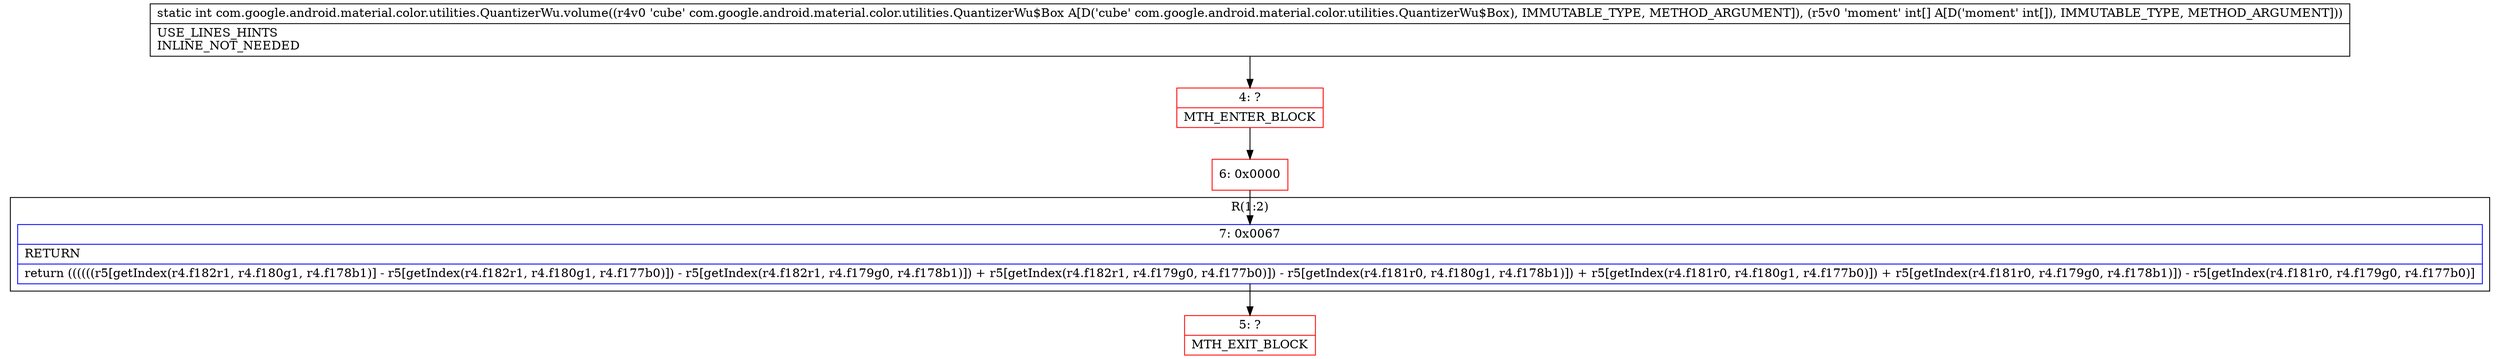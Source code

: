 digraph "CFG forcom.google.android.material.color.utilities.QuantizerWu.volume(Lcom\/google\/android\/material\/color\/utilities\/QuantizerWu$Box;[I)I" {
subgraph cluster_Region_1020811024 {
label = "R(1:2)";
node [shape=record,color=blue];
Node_7 [shape=record,label="{7\:\ 0x0067|RETURN\l|return ((((((r5[getIndex(r4.f182r1, r4.f180g1, r4.f178b1)] \- r5[getIndex(r4.f182r1, r4.f180g1, r4.f177b0)]) \- r5[getIndex(r4.f182r1, r4.f179g0, r4.f178b1)]) + r5[getIndex(r4.f182r1, r4.f179g0, r4.f177b0)]) \- r5[getIndex(r4.f181r0, r4.f180g1, r4.f178b1)]) + r5[getIndex(r4.f181r0, r4.f180g1, r4.f177b0)]) + r5[getIndex(r4.f181r0, r4.f179g0, r4.f178b1)]) \- r5[getIndex(r4.f181r0, r4.f179g0, r4.f177b0)]\l}"];
}
Node_4 [shape=record,color=red,label="{4\:\ ?|MTH_ENTER_BLOCK\l}"];
Node_6 [shape=record,color=red,label="{6\:\ 0x0000}"];
Node_5 [shape=record,color=red,label="{5\:\ ?|MTH_EXIT_BLOCK\l}"];
MethodNode[shape=record,label="{static int com.google.android.material.color.utilities.QuantizerWu.volume((r4v0 'cube' com.google.android.material.color.utilities.QuantizerWu$Box A[D('cube' com.google.android.material.color.utilities.QuantizerWu$Box), IMMUTABLE_TYPE, METHOD_ARGUMENT]), (r5v0 'moment' int[] A[D('moment' int[]), IMMUTABLE_TYPE, METHOD_ARGUMENT]))  | USE_LINES_HINTS\lINLINE_NOT_NEEDED\l}"];
MethodNode -> Node_4;Node_7 -> Node_5;
Node_4 -> Node_6;
Node_6 -> Node_7;
}

